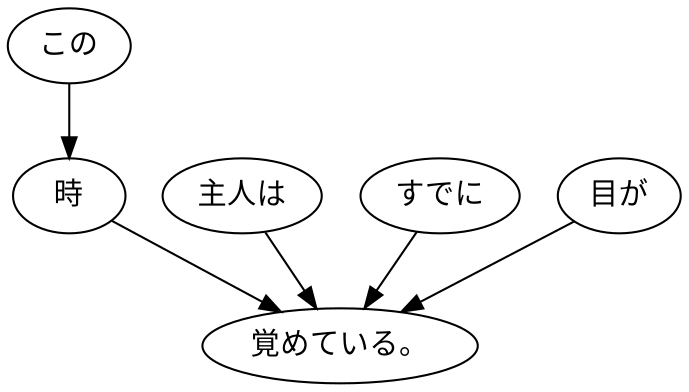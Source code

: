 digraph graph6489 {
	node0 [label="この"];
	node1 [label="時"];
	node2 [label="主人は"];
	node3 [label="すでに"];
	node4 [label="目が"];
	node5 [label="覚めている。"];
	node0 -> node1;
	node1 -> node5;
	node2 -> node5;
	node3 -> node5;
	node4 -> node5;
}
